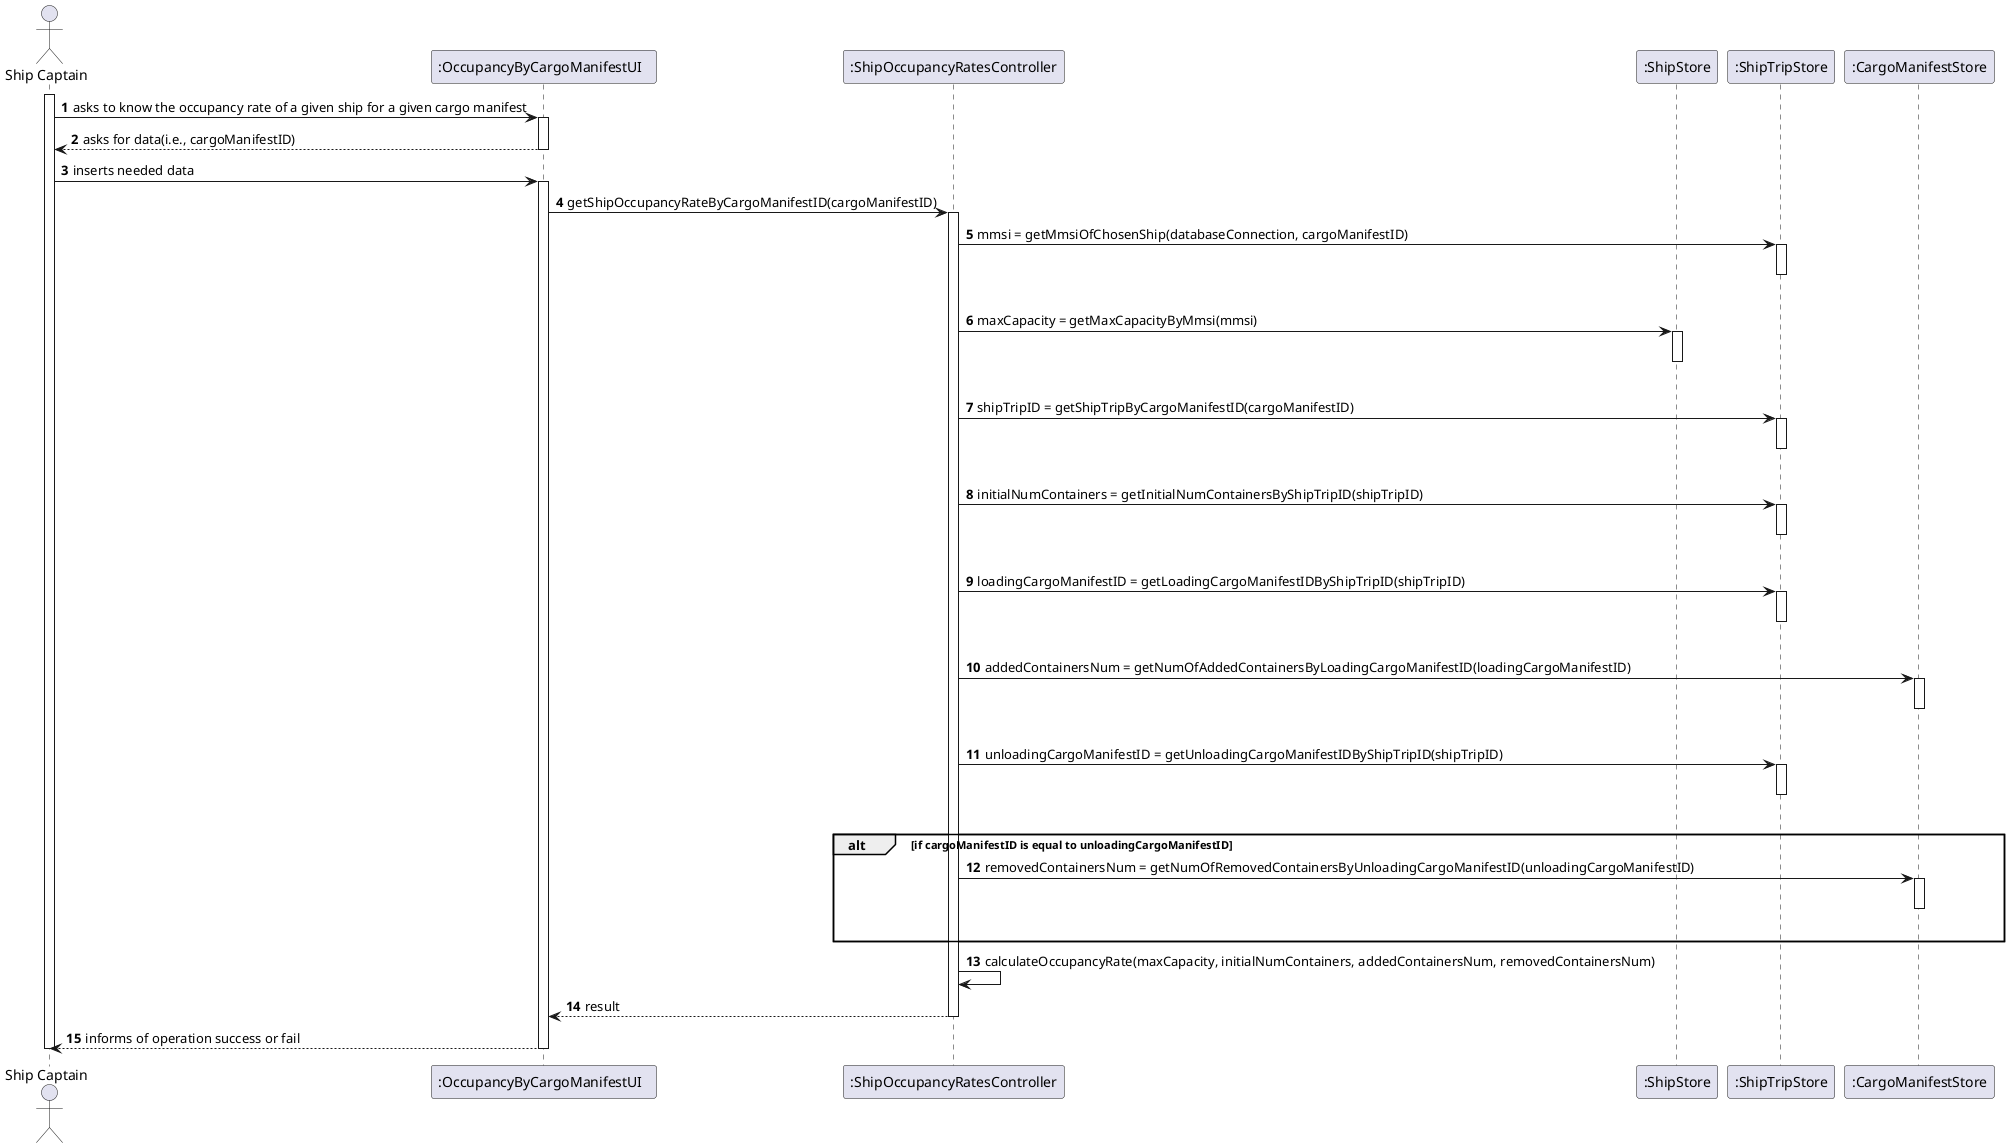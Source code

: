 @startuml
autonumber
'hide footbox
actor "Ship Captain" as SC
participant ":OccupancyByCargoManifestUI  " as UI
participant ":ShipOccupancyRatesController" as CTRL
participant ":ShipStore" as SS
participant ":ShipTripStore" as STS
participant ":CargoManifestStore" as CMS
'participant ":ContainersStore" as CS
'participant ":Company" as CMP
'participant ":ShipStore" as STORE
'participant ":ShipsBST" as SBST
'participant ":Ship" as SHIP

activate SC
SC -> UI : asks to know the occupancy rate of a given ship for a given cargo manifest
activate UI
UI --> SC : asks for data(i.e., cargoManifestID)
deactivate UI
SC -> UI : inserts needed data
activate UI
UI -> CTRL : getShipOccupancyRateByCargoManifestID(cargoManifestID)
activate CTRL
CTRL -> STS : mmsi = getMmsiOfChosenShip(databaseConnection, cargoManifestID)
'tenho de saber se procuro o cargoManifestID na parte do loadingID ou do unloadingID
activate STS
|||
deactivate STS
'preciso da capacidade total em nr de contentores
'preciso do numero de contetores atualmente no ship
CTRL -> SS : maxCapacity = getMaxCapacityByMmsi(mmsi)
activate SS
|||
deactivate SS
CTRL -> STS : shipTripID = getShipTripByCargoManifestID(cargoManifestID)
'o loading_cargo_id ou o unloading_cargo_id têm de ter esse id
activate STS
|||
deactivate STS
CTRL -> STS: initialNumContainers = getInitialNumContainersByShipTripID(shipTripID)
activate STS
|||
deactivate STS
CTRL -> STS: loadingCargoManifestID = getLoadingCargoManifestIDByShipTripID(shipTripID)
activate STS
|||
deactivate STS
CTRL -> CMS: addedContainersNum = getNumOfAddedContainersByLoadingCargoManifestID(loadingCargoManifestID)
activate CMS
|||
deactivate CMS
CTRL -> STS: unloadingCargoManifestID = getUnloadingCargoManifestIDByShipTripID(shipTripID)
activate STS
|||
deactivate STS
alt if cargoManifestID is equal to unloadingCargoManifestID
CTRL -> CMS: removedContainersNum = getNumOfRemovedContainersByUnloadingCargoManifestID(unloadingCargoManifestID)
activate CMS
|||
deactivate CMS
end
CTRL -> CTRL : calculateOccupancyRate(maxCapacity, initialNumContainers, addedContainersNum, removedContainersNum)
CTRL --> UI : result
deactivate CTRL
UI --> SC : informs of operation success or fail
deactivate UI
deactivate SC

@enduml
